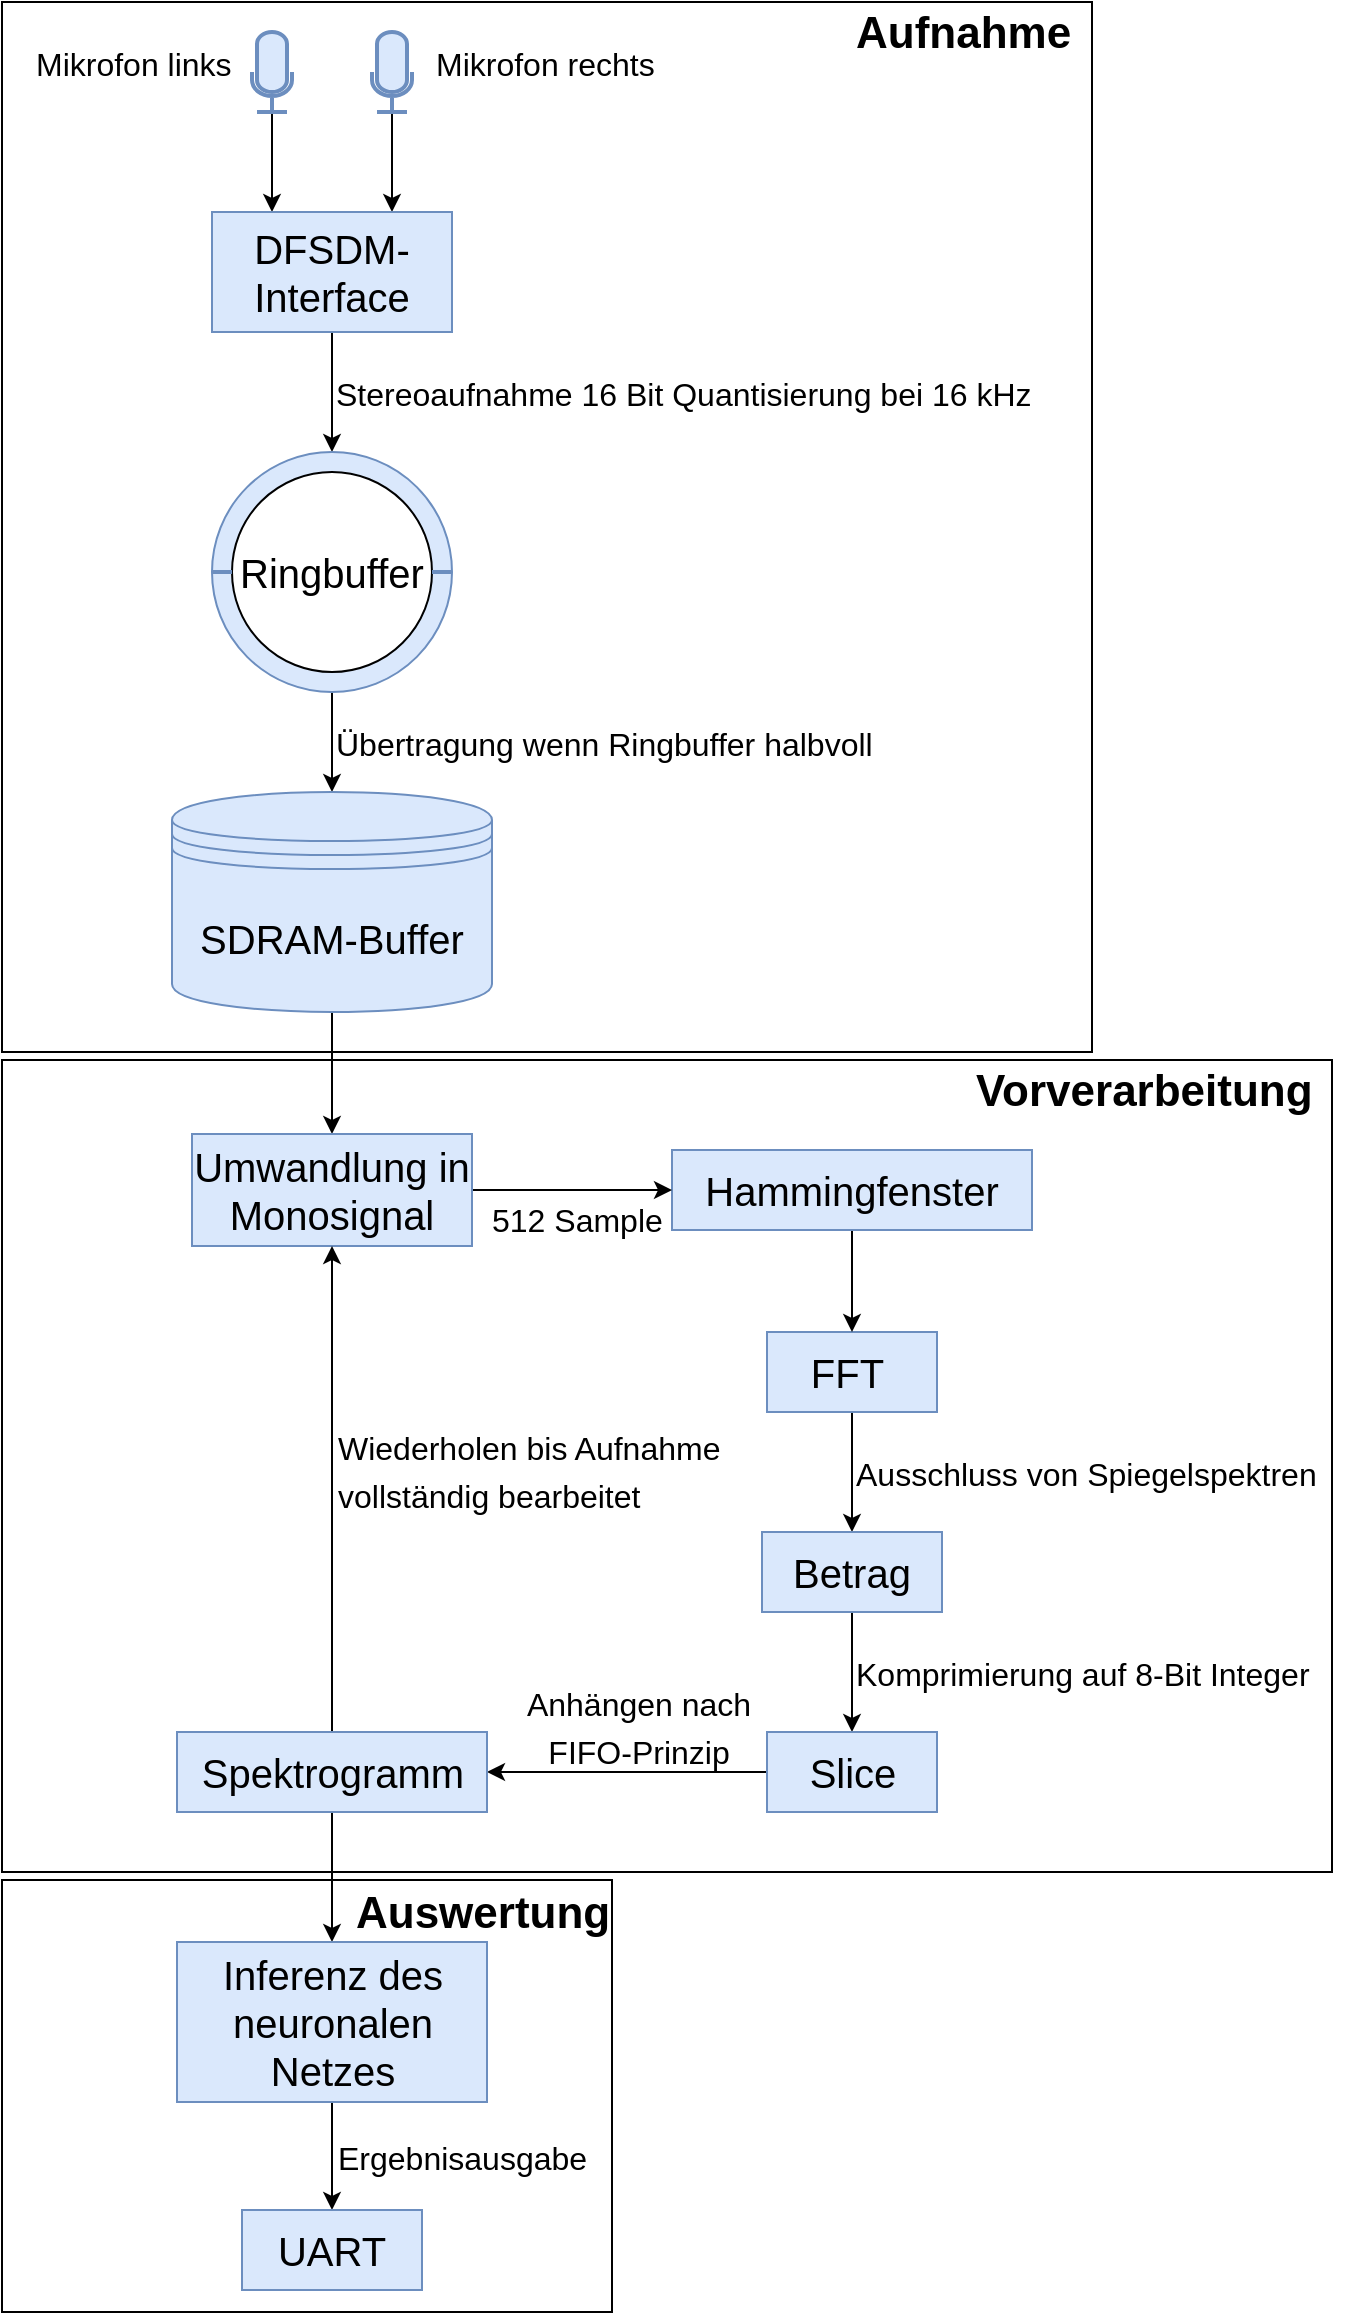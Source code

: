 <mxfile version="12.2.2" type="device" pages="1"><diagram id="ZKtETUCWh7-XizviycV4" name="Page-1"><mxGraphModel dx="1656" dy="1076" grid="1" gridSize="10" guides="1" tooltips="1" connect="1" arrows="1" fold="1" page="1" pageScale="1" pageWidth="827" pageHeight="1169" math="0" shadow="0"><root><mxCell id="0"/><mxCell id="1" parent="0"/><mxCell id="A-jASruZ3itX_lQMFQIz-66" value="" style="rounded=0;whiteSpace=wrap;html=1;strokeColor=#000000;fontSize=20;" vertex="1" parent="1"><mxGeometry x="55" y="964" width="305" height="216" as="geometry"/></mxCell><mxCell id="A-jASruZ3itX_lQMFQIz-64" value="" style="rounded=0;whiteSpace=wrap;html=1;strokeColor=#000000;fontSize=20;" vertex="1" parent="1"><mxGeometry x="55" y="554" width="665" height="406" as="geometry"/></mxCell><mxCell id="A-jASruZ3itX_lQMFQIz-37" value="" style="rounded=0;whiteSpace=wrap;html=1;strokeColor=#000000;fontSize=20;verticalAlign=top;" vertex="1" parent="1"><mxGeometry x="55" y="25" width="545" height="525" as="geometry"/></mxCell><mxCell id="A-jASruZ3itX_lQMFQIz-10" style="edgeStyle=orthogonalEdgeStyle;rounded=0;orthogonalLoop=1;jettySize=auto;html=1;entryX=0.25;entryY=0;entryDx=0;entryDy=0;" edge="1" parent="1" source="A-jASruZ3itX_lQMFQIz-2" target="A-jASruZ3itX_lQMFQIz-4"><mxGeometry relative="1" as="geometry"/></mxCell><mxCell id="A-jASruZ3itX_lQMFQIz-2" value="" style="html=1;verticalLabelPosition=bottom;align=center;labelBackgroundColor=#ffffff;verticalAlign=top;strokeWidth=2;strokeColor=#6c8ebf;fillColor=#dae8fc;shadow=0;dashed=0;shape=mxgraph.ios7.icons.microphone;" vertex="1" parent="1"><mxGeometry x="180" y="40" width="20" height="40" as="geometry"/></mxCell><mxCell id="A-jASruZ3itX_lQMFQIz-9" style="edgeStyle=orthogonalEdgeStyle;rounded=0;orthogonalLoop=1;jettySize=auto;html=1;entryX=0.75;entryY=0;entryDx=0;entryDy=0;" edge="1" parent="1" source="A-jASruZ3itX_lQMFQIz-3" target="A-jASruZ3itX_lQMFQIz-4"><mxGeometry relative="1" as="geometry"/></mxCell><mxCell id="A-jASruZ3itX_lQMFQIz-3" value="" style="html=1;verticalLabelPosition=bottom;align=center;labelBackgroundColor=#ffffff;verticalAlign=top;strokeWidth=2;strokeColor=#6c8ebf;fillColor=#dae8fc;shadow=0;dashed=0;shape=mxgraph.ios7.icons.microphone;snapToPoint=1;" vertex="1" parent="1"><mxGeometry x="240" y="40" width="20" height="40" as="geometry"/></mxCell><mxCell id="A-jASruZ3itX_lQMFQIz-18" style="edgeStyle=orthogonalEdgeStyle;rounded=0;orthogonalLoop=1;jettySize=auto;html=1;entryX=0.5;entryY=0;entryDx=0;entryDy=0;" edge="1" parent="1" source="A-jASruZ3itX_lQMFQIz-4" target="A-jASruZ3itX_lQMFQIz-14"><mxGeometry relative="1" as="geometry"/></mxCell><mxCell id="A-jASruZ3itX_lQMFQIz-4" value="&lt;font style=&quot;font-size: 20px&quot;&gt;DFSDM-Interface&lt;/font&gt;" style="rounded=0;whiteSpace=wrap;html=1;strokeColor=#6c8ebf;fillColor=#dae8fc;" vertex="1" parent="1"><mxGeometry x="160" y="130" width="120" height="60" as="geometry"/></mxCell><mxCell id="A-jASruZ3itX_lQMFQIz-11" value="&lt;font style=&quot;font-size: 16px&quot;&gt;Mikrofon links&lt;/font&gt;" style="text;html=1;resizable=0;points=[];autosize=1;align=left;verticalAlign=top;spacingTop=-4;fontSize=20;" vertex="1" parent="1"><mxGeometry x="70" y="40" width="110" height="30" as="geometry"/></mxCell><mxCell id="A-jASruZ3itX_lQMFQIz-12" value="&lt;font style=&quot;font-size: 16px&quot;&gt;Mikrofon rechts&lt;/font&gt;" style="text;html=1;resizable=0;points=[];autosize=1;align=left;verticalAlign=top;spacingTop=-4;fontSize=20;" vertex="1" parent="1"><mxGeometry x="270" y="40" width="120" height="30" as="geometry"/></mxCell><mxCell id="A-jASruZ3itX_lQMFQIz-21" style="edgeStyle=orthogonalEdgeStyle;rounded=0;orthogonalLoop=1;jettySize=auto;html=1;entryX=0.5;entryY=0;entryDx=0;entryDy=0;fontSize=20;" edge="1" parent="1" source="A-jASruZ3itX_lQMFQIz-14" target="A-jASruZ3itX_lQMFQIz-19"><mxGeometry relative="1" as="geometry"/></mxCell><mxCell id="A-jASruZ3itX_lQMFQIz-14" value="" style="ellipse;whiteSpace=wrap;html=1;aspect=fixed;strokeColor=#6c8ebf;fillColor=#dae8fc;" vertex="1" parent="1"><mxGeometry x="160" y="250" width="120" height="120" as="geometry"/></mxCell><mxCell id="A-jASruZ3itX_lQMFQIz-15" value="&lt;font style=&quot;font-size: 20px&quot;&gt;Ringbuffer&lt;/font&gt;" style="ellipse;whiteSpace=wrap;html=1;aspect=fixed;" vertex="1" parent="1"><mxGeometry x="170" y="260" width="100" height="100" as="geometry"/></mxCell><mxCell id="A-jASruZ3itX_lQMFQIz-16" value="" style="line;strokeWidth=2;html=1;fillColor=#dae8fc;strokeColor=#6c8ebf;" vertex="1" parent="1"><mxGeometry x="160" y="305" width="10" height="10" as="geometry"/></mxCell><mxCell id="A-jASruZ3itX_lQMFQIz-17" value="" style="line;strokeWidth=2;html=1;fillColor=#dae8fc;strokeColor=#6c8ebf;" vertex="1" parent="1"><mxGeometry x="270" y="305" width="10" height="10" as="geometry"/></mxCell><mxCell id="A-jASruZ3itX_lQMFQIz-42" style="edgeStyle=orthogonalEdgeStyle;rounded=0;orthogonalLoop=1;jettySize=auto;html=1;exitX=0.5;exitY=1;exitDx=0;exitDy=0;fontSize=20;" edge="1" parent="1" source="A-jASruZ3itX_lQMFQIz-19" target="A-jASruZ3itX_lQMFQIz-38"><mxGeometry relative="1" as="geometry"/></mxCell><mxCell id="A-jASruZ3itX_lQMFQIz-19" value="SDRAM-Buffer" style="shape=datastore;whiteSpace=wrap;html=1;strokeColor=#6c8ebf;fontSize=20;fillColor=#dae8fc;" vertex="1" parent="1"><mxGeometry x="140" y="420" width="160" height="110" as="geometry"/></mxCell><mxCell id="A-jASruZ3itX_lQMFQIz-22" value="&lt;font style=&quot;font-size: 16px&quot;&gt;Stereoaufnahme 16 Bit Quantisierung bei 16 kHz&lt;/font&gt;" style="text;html=1;resizable=0;points=[];autosize=1;align=left;verticalAlign=top;spacingTop=-4;fontSize=20;" vertex="1" parent="1"><mxGeometry x="220" y="205" width="360" height="30" as="geometry"/></mxCell><mxCell id="A-jASruZ3itX_lQMFQIz-23" value="&lt;font style=&quot;font-size: 16px&quot;&gt;Übertragung wenn Ringbuffer halbvoll&lt;/font&gt;" style="text;html=1;resizable=0;points=[];autosize=1;align=left;verticalAlign=top;spacingTop=-4;fontSize=20;" vertex="1" parent="1"><mxGeometry x="220" y="380" width="280" height="30" as="geometry"/></mxCell><mxCell id="A-jASruZ3itX_lQMFQIz-27" style="edgeStyle=orthogonalEdgeStyle;rounded=0;orthogonalLoop=1;jettySize=auto;html=1;entryX=0.5;entryY=0;entryDx=0;entryDy=0;fontSize=20;" edge="1" parent="1" source="A-jASruZ3itX_lQMFQIz-24" target="A-jASruZ3itX_lQMFQIz-26"><mxGeometry relative="1" as="geometry"/></mxCell><mxCell id="A-jASruZ3itX_lQMFQIz-24" value="FFT&amp;nbsp;" style="rounded=0;whiteSpace=wrap;html=1;strokeColor=#6c8ebf;fontSize=20;fillColor=#dae8fc;" vertex="1" parent="1"><mxGeometry x="437.5" y="690" width="85" height="40" as="geometry"/></mxCell><mxCell id="A-jASruZ3itX_lQMFQIz-52" style="edgeStyle=orthogonalEdgeStyle;rounded=0;orthogonalLoop=1;jettySize=auto;html=1;entryX=0.5;entryY=0;entryDx=0;entryDy=0;fontSize=20;" edge="1" parent="1" source="A-jASruZ3itX_lQMFQIz-26" target="A-jASruZ3itX_lQMFQIz-51"><mxGeometry relative="1" as="geometry"/></mxCell><mxCell id="A-jASruZ3itX_lQMFQIz-26" value="Betrag" style="rounded=0;whiteSpace=wrap;html=1;strokeColor=#6c8ebf;fontSize=20;fillColor=#dae8fc;" vertex="1" parent="1"><mxGeometry x="435" y="790" width="90" height="40" as="geometry"/></mxCell><mxCell id="A-jASruZ3itX_lQMFQIz-36" style="edgeStyle=orthogonalEdgeStyle;rounded=0;orthogonalLoop=1;jettySize=auto;html=1;entryX=0.5;entryY=0;entryDx=0;entryDy=0;fontSize=20;" edge="1" parent="1" source="A-jASruZ3itX_lQMFQIz-29" target="A-jASruZ3itX_lQMFQIz-24"><mxGeometry relative="1" as="geometry"/></mxCell><mxCell id="A-jASruZ3itX_lQMFQIz-29" value="Hammingfenster" style="rounded=0;whiteSpace=wrap;html=1;strokeColor=#6c8ebf;fontSize=20;fillColor=#dae8fc;" vertex="1" parent="1"><mxGeometry x="390" y="599" width="180" height="40" as="geometry"/></mxCell><mxCell id="A-jASruZ3itX_lQMFQIz-58" style="edgeStyle=orthogonalEdgeStyle;rounded=0;orthogonalLoop=1;jettySize=auto;html=1;entryX=0;entryY=0.5;entryDx=0;entryDy=0;fontSize=20;" edge="1" parent="1" source="A-jASruZ3itX_lQMFQIz-38" target="A-jASruZ3itX_lQMFQIz-29"><mxGeometry relative="1" as="geometry"/></mxCell><mxCell id="A-jASruZ3itX_lQMFQIz-38" value="Umwandlung in Monosignal" style="rounded=0;whiteSpace=wrap;html=1;strokeColor=#6c8ebf;fontSize=20;fillColor=#dae8fc;" vertex="1" parent="1"><mxGeometry x="150" y="591" width="140" height="56" as="geometry"/></mxCell><mxCell id="A-jASruZ3itX_lQMFQIz-39" value="&lt;font style=&quot;font-size: 22px&quot;&gt;&lt;b&gt;Aufnahme&lt;/b&gt;&lt;/font&gt;" style="text;html=1;resizable=0;points=[];autosize=1;align=left;verticalAlign=top;spacingTop=-4;fontSize=20;" vertex="1" parent="1"><mxGeometry x="480" y="25" width="120" height="30" as="geometry"/></mxCell><mxCell id="A-jASruZ3itX_lQMFQIz-44" value="&lt;font style=&quot;font-size: 16px&quot;&gt;512 Sample&lt;/font&gt;" style="text;html=1;resizable=0;points=[];autosize=1;align=left;verticalAlign=top;spacingTop=-4;fontSize=20;" vertex="1" parent="1"><mxGeometry x="297.5" y="617.5" width="100" height="30" as="geometry"/></mxCell><mxCell id="A-jASruZ3itX_lQMFQIz-45" style="edgeStyle=orthogonalEdgeStyle;rounded=0;orthogonalLoop=1;jettySize=auto;html=1;exitX=0.5;exitY=1;exitDx=0;exitDy=0;fontSize=20;" edge="1" parent="1" source="A-jASruZ3itX_lQMFQIz-26" target="A-jASruZ3itX_lQMFQIz-26"><mxGeometry relative="1" as="geometry"/></mxCell><mxCell id="A-jASruZ3itX_lQMFQIz-46" value="&lt;font style=&quot;font-size: 16px&quot;&gt;Ausschluss von Spiegelspektren&lt;/font&gt;" style="text;html=1;resizable=0;points=[];autosize=1;align=left;verticalAlign=top;spacingTop=-4;fontSize=20;" vertex="1" parent="1"><mxGeometry x="480" y="745" width="250" height="30" as="geometry"/></mxCell><mxCell id="A-jASruZ3itX_lQMFQIz-61" style="edgeStyle=orthogonalEdgeStyle;rounded=0;orthogonalLoop=1;jettySize=auto;html=1;entryX=1;entryY=0.5;entryDx=0;entryDy=0;fontSize=20;" edge="1" parent="1" source="A-jASruZ3itX_lQMFQIz-51" target="A-jASruZ3itX_lQMFQIz-54"><mxGeometry relative="1" as="geometry"/></mxCell><mxCell id="A-jASruZ3itX_lQMFQIz-51" value="Slice" style="rounded=0;whiteSpace=wrap;html=1;strokeColor=#6c8ebf;fontSize=20;fillColor=#dae8fc;" vertex="1" parent="1"><mxGeometry x="437.5" y="890" width="85" height="40" as="geometry"/></mxCell><mxCell id="A-jASruZ3itX_lQMFQIz-53" value="&lt;font style=&quot;font-size: 16px&quot;&gt;Komprimierung auf 8-Bit Integer&lt;/font&gt;" style="text;html=1;resizable=0;points=[];autosize=1;align=left;verticalAlign=top;spacingTop=-4;fontSize=20;" vertex="1" parent="1"><mxGeometry x="480" y="845" width="240" height="30" as="geometry"/></mxCell><mxCell id="A-jASruZ3itX_lQMFQIz-62" style="edgeStyle=orthogonalEdgeStyle;rounded=0;orthogonalLoop=1;jettySize=auto;html=1;fontSize=20;entryX=0.5;entryY=1;entryDx=0;entryDy=0;" edge="1" parent="1" source="A-jASruZ3itX_lQMFQIz-54" target="A-jASruZ3itX_lQMFQIz-38"><mxGeometry relative="1" as="geometry"><mxPoint x="222.5" y="660" as="targetPoint"/></mxGeometry></mxCell><mxCell id="A-jASruZ3itX_lQMFQIz-76" style="edgeStyle=orthogonalEdgeStyle;rounded=0;orthogonalLoop=1;jettySize=auto;html=1;entryX=0.5;entryY=0;entryDx=0;entryDy=0;fontSize=20;" edge="1" parent="1" source="A-jASruZ3itX_lQMFQIz-54" target="A-jASruZ3itX_lQMFQIz-74"><mxGeometry relative="1" as="geometry"/></mxCell><mxCell id="A-jASruZ3itX_lQMFQIz-54" value="Spektrogramm" style="rounded=0;whiteSpace=wrap;html=1;strokeColor=#6c8ebf;fontSize=20;fillColor=#dae8fc;" vertex="1" parent="1"><mxGeometry x="142.5" y="890" width="155" height="40" as="geometry"/></mxCell><mxCell id="A-jASruZ3itX_lQMFQIz-57" value="&lt;font style=&quot;font-size: 16px&quot;&gt;Anhängen nach &lt;br&gt;FIFO-Prinzip&lt;/font&gt;" style="text;html=1;resizable=0;points=[];autosize=1;align=center;verticalAlign=top;spacingTop=-4;fontSize=20;" vertex="1" parent="1"><mxGeometry x="307.5" y="860" width="130" height="50" as="geometry"/></mxCell><mxCell id="A-jASruZ3itX_lQMFQIz-63" value="&lt;font style=&quot;font-size: 16px&quot;&gt;Wiederholen bis Aufnahme &lt;br&gt;vollständig bearbeitet&lt;/font&gt;" style="text;html=1;resizable=0;points=[];autosize=1;align=left;verticalAlign=top;spacingTop=-4;fontSize=20;" vertex="1" parent="1"><mxGeometry x="220.5" y="732" width="210" height="50" as="geometry"/></mxCell><mxCell id="A-jASruZ3itX_lQMFQIz-65" value="&lt;font style=&quot;font-size: 22px&quot;&gt;&lt;b&gt;Vorverarbeitung&lt;/b&gt;&lt;/font&gt;" style="text;html=1;resizable=0;points=[];autosize=1;align=left;verticalAlign=top;spacingTop=-4;fontSize=20;" vertex="1" parent="1"><mxGeometry x="540" y="554" width="180" height="30" as="geometry"/></mxCell><mxCell id="A-jASruZ3itX_lQMFQIz-67" value="&lt;font style=&quot;font-size: 22px&quot;&gt;&lt;b&gt;Auswertung&lt;br&gt;&lt;/b&gt;&lt;/font&gt;" style="text;html=1;resizable=0;points=[];autosize=1;align=left;verticalAlign=top;spacingTop=-4;fontSize=20;" vertex="1" parent="1"><mxGeometry x="230" y="965" width="140" height="30" as="geometry"/></mxCell><mxCell id="A-jASruZ3itX_lQMFQIz-77" style="edgeStyle=orthogonalEdgeStyle;rounded=0;orthogonalLoop=1;jettySize=auto;html=1;exitX=0.5;exitY=1;exitDx=0;exitDy=0;entryX=0.5;entryY=0;entryDx=0;entryDy=0;fontSize=20;" edge="1" parent="1" source="A-jASruZ3itX_lQMFQIz-74" target="A-jASruZ3itX_lQMFQIz-75"><mxGeometry relative="1" as="geometry"/></mxCell><mxCell id="A-jASruZ3itX_lQMFQIz-74" value="Inferenz des neuronalen Netzes" style="rounded=0;whiteSpace=wrap;html=1;strokeColor=#6c8ebf;fontSize=20;fillColor=#dae8fc;" vertex="1" parent="1"><mxGeometry x="142.5" y="995" width="155" height="80" as="geometry"/></mxCell><mxCell id="A-jASruZ3itX_lQMFQIz-75" value="UART" style="rounded=0;whiteSpace=wrap;html=1;strokeColor=#6c8ebf;fontSize=20;fillColor=#dae8fc;" vertex="1" parent="1"><mxGeometry x="175" y="1129" width="90" height="40" as="geometry"/></mxCell><mxCell id="A-jASruZ3itX_lQMFQIz-78" value="&lt;font style=&quot;font-size: 16px&quot;&gt;Ergebnisausgabe&lt;/font&gt;" style="text;html=1;resizable=0;points=[];autosize=1;align=left;verticalAlign=top;spacingTop=-4;fontSize=20;" vertex="1" parent="1"><mxGeometry x="220.5" y="1087" width="140" height="30" as="geometry"/></mxCell></root></mxGraphModel></diagram></mxfile>
